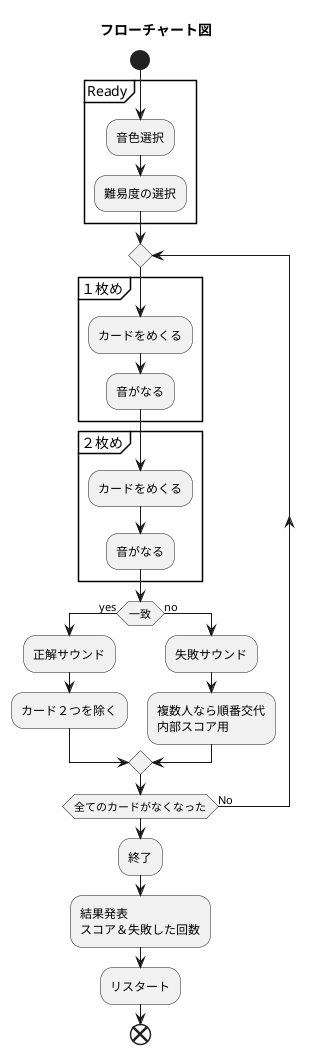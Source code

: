 @startuml
title
フローチャート図
end title

start

partition Ready{
  :音色選択;
  :難易度の選択;
}

repeat
partition １枚め{
  :カードをめくる;
  :音がなる;
}
partition ２枚め{
  :カードをめくる;
  :音がなる;
}
if (一致) then (yes)
  :正解サウンド;
  :カード２つを除く;
else (no)
  :失敗サウンド;
  :複数人なら順番交代\n内部スコア用;
endif

repeat while (全てのカードがなくなった)is(No)
:終了;
:結果発表\nスコア＆失敗した回数;

:リスタート;
end
@enduml